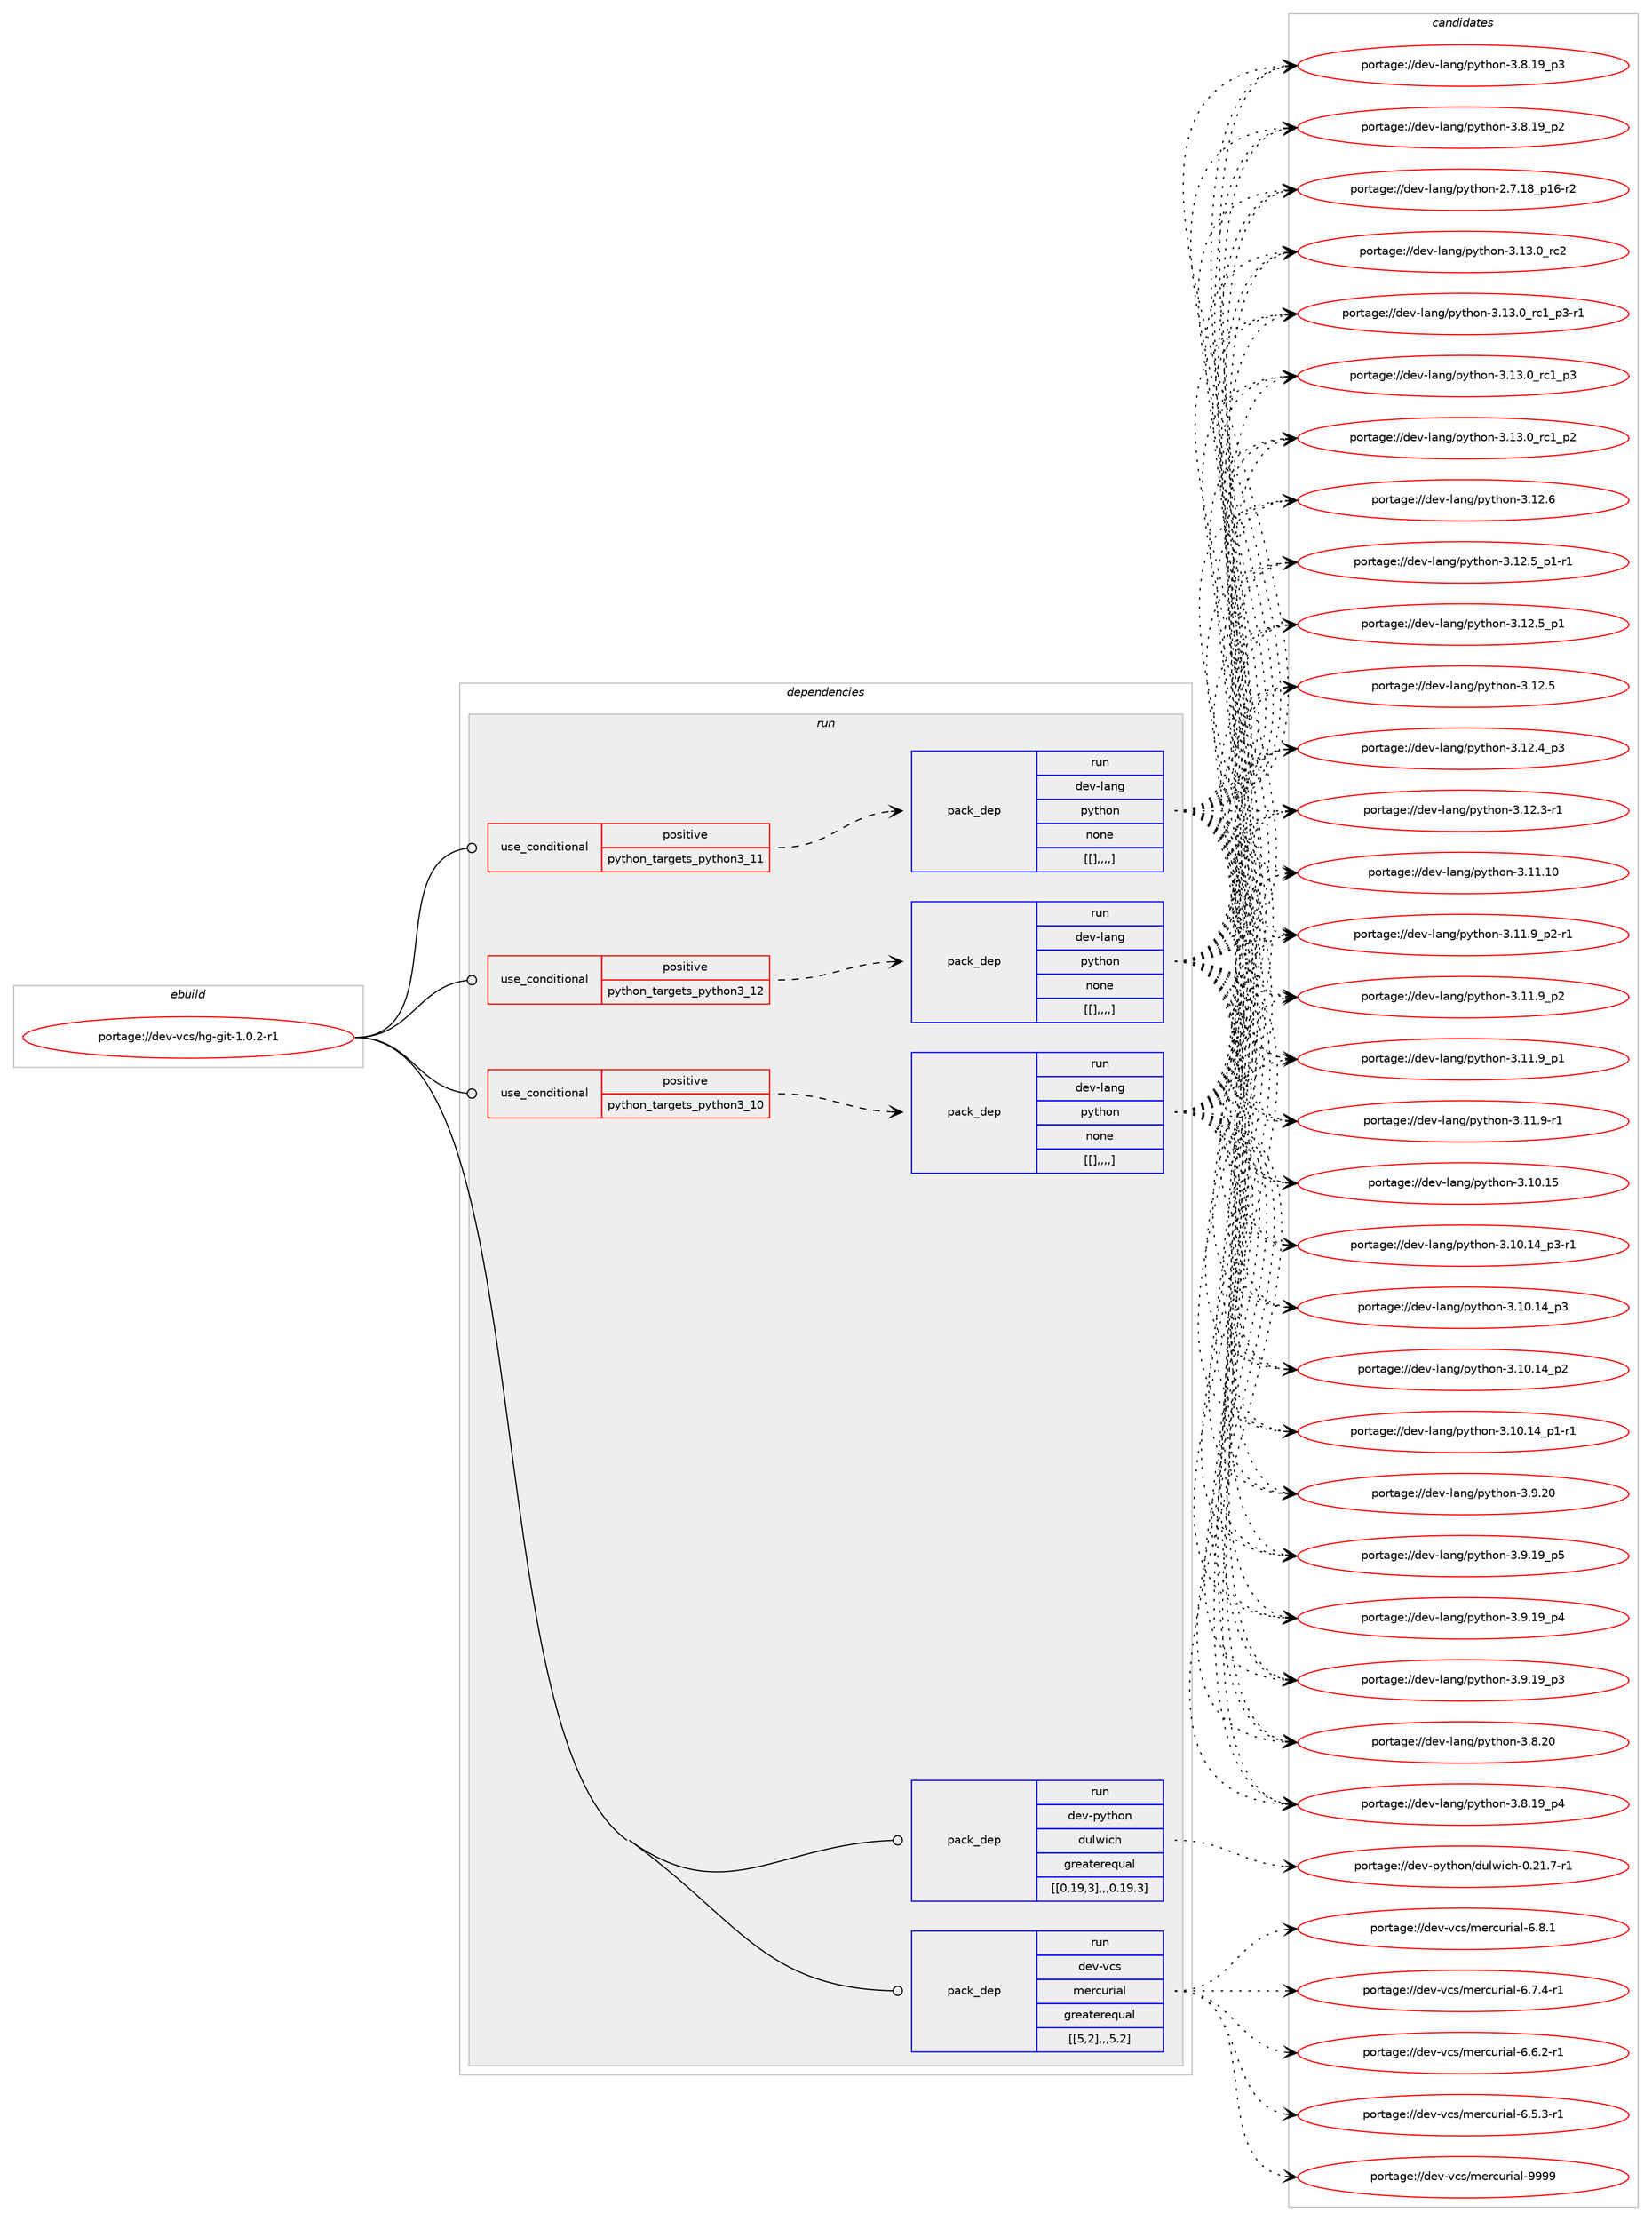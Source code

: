 digraph prolog {

# *************
# Graph options
# *************

newrank=true;
concentrate=true;
compound=true;
graph [rankdir=LR,fontname=Helvetica,fontsize=10,ranksep=1.5];#, ranksep=2.5, nodesep=0.2];
edge  [arrowhead=vee];
node  [fontname=Helvetica,fontsize=10];

# **********
# The ebuild
# **********

subgraph cluster_leftcol {
color=gray;
label=<<i>ebuild</i>>;
id [label="portage://dev-vcs/hg-git-1.0.2-r1", color=red, width=4, href="../dev-vcs/hg-git-1.0.2-r1.svg"];
}

# ****************
# The dependencies
# ****************

subgraph cluster_midcol {
color=gray;
label=<<i>dependencies</i>>;
subgraph cluster_compile {
fillcolor="#eeeeee";
style=filled;
label=<<i>compile</i>>;
}
subgraph cluster_compileandrun {
fillcolor="#eeeeee";
style=filled;
label=<<i>compile and run</i>>;
}
subgraph cluster_run {
fillcolor="#eeeeee";
style=filled;
label=<<i>run</i>>;
subgraph cond64363 {
dependency226485 [label=<<TABLE BORDER="0" CELLBORDER="1" CELLSPACING="0" CELLPADDING="4"><TR><TD ROWSPAN="3" CELLPADDING="10">use_conditional</TD></TR><TR><TD>positive</TD></TR><TR><TD>python_targets_python3_10</TD></TR></TABLE>>, shape=none, color=red];
subgraph pack160667 {
dependency226486 [label=<<TABLE BORDER="0" CELLBORDER="1" CELLSPACING="0" CELLPADDING="4" WIDTH="220"><TR><TD ROWSPAN="6" CELLPADDING="30">pack_dep</TD></TR><TR><TD WIDTH="110">run</TD></TR><TR><TD>dev-lang</TD></TR><TR><TD>python</TD></TR><TR><TD>none</TD></TR><TR><TD>[[],,,,]</TD></TR></TABLE>>, shape=none, color=blue];
}
dependency226485:e -> dependency226486:w [weight=20,style="dashed",arrowhead="vee"];
}
id:e -> dependency226485:w [weight=20,style="solid",arrowhead="odot"];
subgraph cond64364 {
dependency226487 [label=<<TABLE BORDER="0" CELLBORDER="1" CELLSPACING="0" CELLPADDING="4"><TR><TD ROWSPAN="3" CELLPADDING="10">use_conditional</TD></TR><TR><TD>positive</TD></TR><TR><TD>python_targets_python3_11</TD></TR></TABLE>>, shape=none, color=red];
subgraph pack160668 {
dependency226488 [label=<<TABLE BORDER="0" CELLBORDER="1" CELLSPACING="0" CELLPADDING="4" WIDTH="220"><TR><TD ROWSPAN="6" CELLPADDING="30">pack_dep</TD></TR><TR><TD WIDTH="110">run</TD></TR><TR><TD>dev-lang</TD></TR><TR><TD>python</TD></TR><TR><TD>none</TD></TR><TR><TD>[[],,,,]</TD></TR></TABLE>>, shape=none, color=blue];
}
dependency226487:e -> dependency226488:w [weight=20,style="dashed",arrowhead="vee"];
}
id:e -> dependency226487:w [weight=20,style="solid",arrowhead="odot"];
subgraph cond64365 {
dependency226489 [label=<<TABLE BORDER="0" CELLBORDER="1" CELLSPACING="0" CELLPADDING="4"><TR><TD ROWSPAN="3" CELLPADDING="10">use_conditional</TD></TR><TR><TD>positive</TD></TR><TR><TD>python_targets_python3_12</TD></TR></TABLE>>, shape=none, color=red];
subgraph pack160669 {
dependency226490 [label=<<TABLE BORDER="0" CELLBORDER="1" CELLSPACING="0" CELLPADDING="4" WIDTH="220"><TR><TD ROWSPAN="6" CELLPADDING="30">pack_dep</TD></TR><TR><TD WIDTH="110">run</TD></TR><TR><TD>dev-lang</TD></TR><TR><TD>python</TD></TR><TR><TD>none</TD></TR><TR><TD>[[],,,,]</TD></TR></TABLE>>, shape=none, color=blue];
}
dependency226489:e -> dependency226490:w [weight=20,style="dashed",arrowhead="vee"];
}
id:e -> dependency226489:w [weight=20,style="solid",arrowhead="odot"];
subgraph pack160670 {
dependency226491 [label=<<TABLE BORDER="0" CELLBORDER="1" CELLSPACING="0" CELLPADDING="4" WIDTH="220"><TR><TD ROWSPAN="6" CELLPADDING="30">pack_dep</TD></TR><TR><TD WIDTH="110">run</TD></TR><TR><TD>dev-python</TD></TR><TR><TD>dulwich</TD></TR><TR><TD>greaterequal</TD></TR><TR><TD>[[0,19,3],,,0.19.3]</TD></TR></TABLE>>, shape=none, color=blue];
}
id:e -> dependency226491:w [weight=20,style="solid",arrowhead="odot"];
subgraph pack160671 {
dependency226492 [label=<<TABLE BORDER="0" CELLBORDER="1" CELLSPACING="0" CELLPADDING="4" WIDTH="220"><TR><TD ROWSPAN="6" CELLPADDING="30">pack_dep</TD></TR><TR><TD WIDTH="110">run</TD></TR><TR><TD>dev-vcs</TD></TR><TR><TD>mercurial</TD></TR><TR><TD>greaterequal</TD></TR><TR><TD>[[5,2],,,5.2]</TD></TR></TABLE>>, shape=none, color=blue];
}
id:e -> dependency226492:w [weight=20,style="solid",arrowhead="odot"];
}
}

# **************
# The candidates
# **************

subgraph cluster_choices {
rank=same;
color=gray;
label=<<i>candidates</i>>;

subgraph choice160667 {
color=black;
nodesep=1;
choice10010111845108971101034711212111610411111045514649514648951149950 [label="portage://dev-lang/python-3.13.0_rc2", color=red, width=4,href="../dev-lang/python-3.13.0_rc2.svg"];
choice1001011184510897110103471121211161041111104551464951464895114994995112514511449 [label="portage://dev-lang/python-3.13.0_rc1_p3-r1", color=red, width=4,href="../dev-lang/python-3.13.0_rc1_p3-r1.svg"];
choice100101118451089711010347112121116104111110455146495146489511499499511251 [label="portage://dev-lang/python-3.13.0_rc1_p3", color=red, width=4,href="../dev-lang/python-3.13.0_rc1_p3.svg"];
choice100101118451089711010347112121116104111110455146495146489511499499511250 [label="portage://dev-lang/python-3.13.0_rc1_p2", color=red, width=4,href="../dev-lang/python-3.13.0_rc1_p2.svg"];
choice10010111845108971101034711212111610411111045514649504654 [label="portage://dev-lang/python-3.12.6", color=red, width=4,href="../dev-lang/python-3.12.6.svg"];
choice1001011184510897110103471121211161041111104551464950465395112494511449 [label="portage://dev-lang/python-3.12.5_p1-r1", color=red, width=4,href="../dev-lang/python-3.12.5_p1-r1.svg"];
choice100101118451089711010347112121116104111110455146495046539511249 [label="portage://dev-lang/python-3.12.5_p1", color=red, width=4,href="../dev-lang/python-3.12.5_p1.svg"];
choice10010111845108971101034711212111610411111045514649504653 [label="portage://dev-lang/python-3.12.5", color=red, width=4,href="../dev-lang/python-3.12.5.svg"];
choice100101118451089711010347112121116104111110455146495046529511251 [label="portage://dev-lang/python-3.12.4_p3", color=red, width=4,href="../dev-lang/python-3.12.4_p3.svg"];
choice100101118451089711010347112121116104111110455146495046514511449 [label="portage://dev-lang/python-3.12.3-r1", color=red, width=4,href="../dev-lang/python-3.12.3-r1.svg"];
choice1001011184510897110103471121211161041111104551464949464948 [label="portage://dev-lang/python-3.11.10", color=red, width=4,href="../dev-lang/python-3.11.10.svg"];
choice1001011184510897110103471121211161041111104551464949465795112504511449 [label="portage://dev-lang/python-3.11.9_p2-r1", color=red, width=4,href="../dev-lang/python-3.11.9_p2-r1.svg"];
choice100101118451089711010347112121116104111110455146494946579511250 [label="portage://dev-lang/python-3.11.9_p2", color=red, width=4,href="../dev-lang/python-3.11.9_p2.svg"];
choice100101118451089711010347112121116104111110455146494946579511249 [label="portage://dev-lang/python-3.11.9_p1", color=red, width=4,href="../dev-lang/python-3.11.9_p1.svg"];
choice100101118451089711010347112121116104111110455146494946574511449 [label="portage://dev-lang/python-3.11.9-r1", color=red, width=4,href="../dev-lang/python-3.11.9-r1.svg"];
choice1001011184510897110103471121211161041111104551464948464953 [label="portage://dev-lang/python-3.10.15", color=red, width=4,href="../dev-lang/python-3.10.15.svg"];
choice100101118451089711010347112121116104111110455146494846495295112514511449 [label="portage://dev-lang/python-3.10.14_p3-r1", color=red, width=4,href="../dev-lang/python-3.10.14_p3-r1.svg"];
choice10010111845108971101034711212111610411111045514649484649529511251 [label="portage://dev-lang/python-3.10.14_p3", color=red, width=4,href="../dev-lang/python-3.10.14_p3.svg"];
choice10010111845108971101034711212111610411111045514649484649529511250 [label="portage://dev-lang/python-3.10.14_p2", color=red, width=4,href="../dev-lang/python-3.10.14_p2.svg"];
choice100101118451089711010347112121116104111110455146494846495295112494511449 [label="portage://dev-lang/python-3.10.14_p1-r1", color=red, width=4,href="../dev-lang/python-3.10.14_p1-r1.svg"];
choice10010111845108971101034711212111610411111045514657465048 [label="portage://dev-lang/python-3.9.20", color=red, width=4,href="../dev-lang/python-3.9.20.svg"];
choice100101118451089711010347112121116104111110455146574649579511253 [label="portage://dev-lang/python-3.9.19_p5", color=red, width=4,href="../dev-lang/python-3.9.19_p5.svg"];
choice100101118451089711010347112121116104111110455146574649579511252 [label="portage://dev-lang/python-3.9.19_p4", color=red, width=4,href="../dev-lang/python-3.9.19_p4.svg"];
choice100101118451089711010347112121116104111110455146574649579511251 [label="portage://dev-lang/python-3.9.19_p3", color=red, width=4,href="../dev-lang/python-3.9.19_p3.svg"];
choice10010111845108971101034711212111610411111045514656465048 [label="portage://dev-lang/python-3.8.20", color=red, width=4,href="../dev-lang/python-3.8.20.svg"];
choice100101118451089711010347112121116104111110455146564649579511252 [label="portage://dev-lang/python-3.8.19_p4", color=red, width=4,href="../dev-lang/python-3.8.19_p4.svg"];
choice100101118451089711010347112121116104111110455146564649579511251 [label="portage://dev-lang/python-3.8.19_p3", color=red, width=4,href="../dev-lang/python-3.8.19_p3.svg"];
choice100101118451089711010347112121116104111110455146564649579511250 [label="portage://dev-lang/python-3.8.19_p2", color=red, width=4,href="../dev-lang/python-3.8.19_p2.svg"];
choice100101118451089711010347112121116104111110455046554649569511249544511450 [label="portage://dev-lang/python-2.7.18_p16-r2", color=red, width=4,href="../dev-lang/python-2.7.18_p16-r2.svg"];
dependency226486:e -> choice10010111845108971101034711212111610411111045514649514648951149950:w [style=dotted,weight="100"];
dependency226486:e -> choice1001011184510897110103471121211161041111104551464951464895114994995112514511449:w [style=dotted,weight="100"];
dependency226486:e -> choice100101118451089711010347112121116104111110455146495146489511499499511251:w [style=dotted,weight="100"];
dependency226486:e -> choice100101118451089711010347112121116104111110455146495146489511499499511250:w [style=dotted,weight="100"];
dependency226486:e -> choice10010111845108971101034711212111610411111045514649504654:w [style=dotted,weight="100"];
dependency226486:e -> choice1001011184510897110103471121211161041111104551464950465395112494511449:w [style=dotted,weight="100"];
dependency226486:e -> choice100101118451089711010347112121116104111110455146495046539511249:w [style=dotted,weight="100"];
dependency226486:e -> choice10010111845108971101034711212111610411111045514649504653:w [style=dotted,weight="100"];
dependency226486:e -> choice100101118451089711010347112121116104111110455146495046529511251:w [style=dotted,weight="100"];
dependency226486:e -> choice100101118451089711010347112121116104111110455146495046514511449:w [style=dotted,weight="100"];
dependency226486:e -> choice1001011184510897110103471121211161041111104551464949464948:w [style=dotted,weight="100"];
dependency226486:e -> choice1001011184510897110103471121211161041111104551464949465795112504511449:w [style=dotted,weight="100"];
dependency226486:e -> choice100101118451089711010347112121116104111110455146494946579511250:w [style=dotted,weight="100"];
dependency226486:e -> choice100101118451089711010347112121116104111110455146494946579511249:w [style=dotted,weight="100"];
dependency226486:e -> choice100101118451089711010347112121116104111110455146494946574511449:w [style=dotted,weight="100"];
dependency226486:e -> choice1001011184510897110103471121211161041111104551464948464953:w [style=dotted,weight="100"];
dependency226486:e -> choice100101118451089711010347112121116104111110455146494846495295112514511449:w [style=dotted,weight="100"];
dependency226486:e -> choice10010111845108971101034711212111610411111045514649484649529511251:w [style=dotted,weight="100"];
dependency226486:e -> choice10010111845108971101034711212111610411111045514649484649529511250:w [style=dotted,weight="100"];
dependency226486:e -> choice100101118451089711010347112121116104111110455146494846495295112494511449:w [style=dotted,weight="100"];
dependency226486:e -> choice10010111845108971101034711212111610411111045514657465048:w [style=dotted,weight="100"];
dependency226486:e -> choice100101118451089711010347112121116104111110455146574649579511253:w [style=dotted,weight="100"];
dependency226486:e -> choice100101118451089711010347112121116104111110455146574649579511252:w [style=dotted,weight="100"];
dependency226486:e -> choice100101118451089711010347112121116104111110455146574649579511251:w [style=dotted,weight="100"];
dependency226486:e -> choice10010111845108971101034711212111610411111045514656465048:w [style=dotted,weight="100"];
dependency226486:e -> choice100101118451089711010347112121116104111110455146564649579511252:w [style=dotted,weight="100"];
dependency226486:e -> choice100101118451089711010347112121116104111110455146564649579511251:w [style=dotted,weight="100"];
dependency226486:e -> choice100101118451089711010347112121116104111110455146564649579511250:w [style=dotted,weight="100"];
dependency226486:e -> choice100101118451089711010347112121116104111110455046554649569511249544511450:w [style=dotted,weight="100"];
}
subgraph choice160668 {
color=black;
nodesep=1;
choice10010111845108971101034711212111610411111045514649514648951149950 [label="portage://dev-lang/python-3.13.0_rc2", color=red, width=4,href="../dev-lang/python-3.13.0_rc2.svg"];
choice1001011184510897110103471121211161041111104551464951464895114994995112514511449 [label="portage://dev-lang/python-3.13.0_rc1_p3-r1", color=red, width=4,href="../dev-lang/python-3.13.0_rc1_p3-r1.svg"];
choice100101118451089711010347112121116104111110455146495146489511499499511251 [label="portage://dev-lang/python-3.13.0_rc1_p3", color=red, width=4,href="../dev-lang/python-3.13.0_rc1_p3.svg"];
choice100101118451089711010347112121116104111110455146495146489511499499511250 [label="portage://dev-lang/python-3.13.0_rc1_p2", color=red, width=4,href="../dev-lang/python-3.13.0_rc1_p2.svg"];
choice10010111845108971101034711212111610411111045514649504654 [label="portage://dev-lang/python-3.12.6", color=red, width=4,href="../dev-lang/python-3.12.6.svg"];
choice1001011184510897110103471121211161041111104551464950465395112494511449 [label="portage://dev-lang/python-3.12.5_p1-r1", color=red, width=4,href="../dev-lang/python-3.12.5_p1-r1.svg"];
choice100101118451089711010347112121116104111110455146495046539511249 [label="portage://dev-lang/python-3.12.5_p1", color=red, width=4,href="../dev-lang/python-3.12.5_p1.svg"];
choice10010111845108971101034711212111610411111045514649504653 [label="portage://dev-lang/python-3.12.5", color=red, width=4,href="../dev-lang/python-3.12.5.svg"];
choice100101118451089711010347112121116104111110455146495046529511251 [label="portage://dev-lang/python-3.12.4_p3", color=red, width=4,href="../dev-lang/python-3.12.4_p3.svg"];
choice100101118451089711010347112121116104111110455146495046514511449 [label="portage://dev-lang/python-3.12.3-r1", color=red, width=4,href="../dev-lang/python-3.12.3-r1.svg"];
choice1001011184510897110103471121211161041111104551464949464948 [label="portage://dev-lang/python-3.11.10", color=red, width=4,href="../dev-lang/python-3.11.10.svg"];
choice1001011184510897110103471121211161041111104551464949465795112504511449 [label="portage://dev-lang/python-3.11.9_p2-r1", color=red, width=4,href="../dev-lang/python-3.11.9_p2-r1.svg"];
choice100101118451089711010347112121116104111110455146494946579511250 [label="portage://dev-lang/python-3.11.9_p2", color=red, width=4,href="../dev-lang/python-3.11.9_p2.svg"];
choice100101118451089711010347112121116104111110455146494946579511249 [label="portage://dev-lang/python-3.11.9_p1", color=red, width=4,href="../dev-lang/python-3.11.9_p1.svg"];
choice100101118451089711010347112121116104111110455146494946574511449 [label="portage://dev-lang/python-3.11.9-r1", color=red, width=4,href="../dev-lang/python-3.11.9-r1.svg"];
choice1001011184510897110103471121211161041111104551464948464953 [label="portage://dev-lang/python-3.10.15", color=red, width=4,href="../dev-lang/python-3.10.15.svg"];
choice100101118451089711010347112121116104111110455146494846495295112514511449 [label="portage://dev-lang/python-3.10.14_p3-r1", color=red, width=4,href="../dev-lang/python-3.10.14_p3-r1.svg"];
choice10010111845108971101034711212111610411111045514649484649529511251 [label="portage://dev-lang/python-3.10.14_p3", color=red, width=4,href="../dev-lang/python-3.10.14_p3.svg"];
choice10010111845108971101034711212111610411111045514649484649529511250 [label="portage://dev-lang/python-3.10.14_p2", color=red, width=4,href="../dev-lang/python-3.10.14_p2.svg"];
choice100101118451089711010347112121116104111110455146494846495295112494511449 [label="portage://dev-lang/python-3.10.14_p1-r1", color=red, width=4,href="../dev-lang/python-3.10.14_p1-r1.svg"];
choice10010111845108971101034711212111610411111045514657465048 [label="portage://dev-lang/python-3.9.20", color=red, width=4,href="../dev-lang/python-3.9.20.svg"];
choice100101118451089711010347112121116104111110455146574649579511253 [label="portage://dev-lang/python-3.9.19_p5", color=red, width=4,href="../dev-lang/python-3.9.19_p5.svg"];
choice100101118451089711010347112121116104111110455146574649579511252 [label="portage://dev-lang/python-3.9.19_p4", color=red, width=4,href="../dev-lang/python-3.9.19_p4.svg"];
choice100101118451089711010347112121116104111110455146574649579511251 [label="portage://dev-lang/python-3.9.19_p3", color=red, width=4,href="../dev-lang/python-3.9.19_p3.svg"];
choice10010111845108971101034711212111610411111045514656465048 [label="portage://dev-lang/python-3.8.20", color=red, width=4,href="../dev-lang/python-3.8.20.svg"];
choice100101118451089711010347112121116104111110455146564649579511252 [label="portage://dev-lang/python-3.8.19_p4", color=red, width=4,href="../dev-lang/python-3.8.19_p4.svg"];
choice100101118451089711010347112121116104111110455146564649579511251 [label="portage://dev-lang/python-3.8.19_p3", color=red, width=4,href="../dev-lang/python-3.8.19_p3.svg"];
choice100101118451089711010347112121116104111110455146564649579511250 [label="portage://dev-lang/python-3.8.19_p2", color=red, width=4,href="../dev-lang/python-3.8.19_p2.svg"];
choice100101118451089711010347112121116104111110455046554649569511249544511450 [label="portage://dev-lang/python-2.7.18_p16-r2", color=red, width=4,href="../dev-lang/python-2.7.18_p16-r2.svg"];
dependency226488:e -> choice10010111845108971101034711212111610411111045514649514648951149950:w [style=dotted,weight="100"];
dependency226488:e -> choice1001011184510897110103471121211161041111104551464951464895114994995112514511449:w [style=dotted,weight="100"];
dependency226488:e -> choice100101118451089711010347112121116104111110455146495146489511499499511251:w [style=dotted,weight="100"];
dependency226488:e -> choice100101118451089711010347112121116104111110455146495146489511499499511250:w [style=dotted,weight="100"];
dependency226488:e -> choice10010111845108971101034711212111610411111045514649504654:w [style=dotted,weight="100"];
dependency226488:e -> choice1001011184510897110103471121211161041111104551464950465395112494511449:w [style=dotted,weight="100"];
dependency226488:e -> choice100101118451089711010347112121116104111110455146495046539511249:w [style=dotted,weight="100"];
dependency226488:e -> choice10010111845108971101034711212111610411111045514649504653:w [style=dotted,weight="100"];
dependency226488:e -> choice100101118451089711010347112121116104111110455146495046529511251:w [style=dotted,weight="100"];
dependency226488:e -> choice100101118451089711010347112121116104111110455146495046514511449:w [style=dotted,weight="100"];
dependency226488:e -> choice1001011184510897110103471121211161041111104551464949464948:w [style=dotted,weight="100"];
dependency226488:e -> choice1001011184510897110103471121211161041111104551464949465795112504511449:w [style=dotted,weight="100"];
dependency226488:e -> choice100101118451089711010347112121116104111110455146494946579511250:w [style=dotted,weight="100"];
dependency226488:e -> choice100101118451089711010347112121116104111110455146494946579511249:w [style=dotted,weight="100"];
dependency226488:e -> choice100101118451089711010347112121116104111110455146494946574511449:w [style=dotted,weight="100"];
dependency226488:e -> choice1001011184510897110103471121211161041111104551464948464953:w [style=dotted,weight="100"];
dependency226488:e -> choice100101118451089711010347112121116104111110455146494846495295112514511449:w [style=dotted,weight="100"];
dependency226488:e -> choice10010111845108971101034711212111610411111045514649484649529511251:w [style=dotted,weight="100"];
dependency226488:e -> choice10010111845108971101034711212111610411111045514649484649529511250:w [style=dotted,weight="100"];
dependency226488:e -> choice100101118451089711010347112121116104111110455146494846495295112494511449:w [style=dotted,weight="100"];
dependency226488:e -> choice10010111845108971101034711212111610411111045514657465048:w [style=dotted,weight="100"];
dependency226488:e -> choice100101118451089711010347112121116104111110455146574649579511253:w [style=dotted,weight="100"];
dependency226488:e -> choice100101118451089711010347112121116104111110455146574649579511252:w [style=dotted,weight="100"];
dependency226488:e -> choice100101118451089711010347112121116104111110455146574649579511251:w [style=dotted,weight="100"];
dependency226488:e -> choice10010111845108971101034711212111610411111045514656465048:w [style=dotted,weight="100"];
dependency226488:e -> choice100101118451089711010347112121116104111110455146564649579511252:w [style=dotted,weight="100"];
dependency226488:e -> choice100101118451089711010347112121116104111110455146564649579511251:w [style=dotted,weight="100"];
dependency226488:e -> choice100101118451089711010347112121116104111110455146564649579511250:w [style=dotted,weight="100"];
dependency226488:e -> choice100101118451089711010347112121116104111110455046554649569511249544511450:w [style=dotted,weight="100"];
}
subgraph choice160669 {
color=black;
nodesep=1;
choice10010111845108971101034711212111610411111045514649514648951149950 [label="portage://dev-lang/python-3.13.0_rc2", color=red, width=4,href="../dev-lang/python-3.13.0_rc2.svg"];
choice1001011184510897110103471121211161041111104551464951464895114994995112514511449 [label="portage://dev-lang/python-3.13.0_rc1_p3-r1", color=red, width=4,href="../dev-lang/python-3.13.0_rc1_p3-r1.svg"];
choice100101118451089711010347112121116104111110455146495146489511499499511251 [label="portage://dev-lang/python-3.13.0_rc1_p3", color=red, width=4,href="../dev-lang/python-3.13.0_rc1_p3.svg"];
choice100101118451089711010347112121116104111110455146495146489511499499511250 [label="portage://dev-lang/python-3.13.0_rc1_p2", color=red, width=4,href="../dev-lang/python-3.13.0_rc1_p2.svg"];
choice10010111845108971101034711212111610411111045514649504654 [label="portage://dev-lang/python-3.12.6", color=red, width=4,href="../dev-lang/python-3.12.6.svg"];
choice1001011184510897110103471121211161041111104551464950465395112494511449 [label="portage://dev-lang/python-3.12.5_p1-r1", color=red, width=4,href="../dev-lang/python-3.12.5_p1-r1.svg"];
choice100101118451089711010347112121116104111110455146495046539511249 [label="portage://dev-lang/python-3.12.5_p1", color=red, width=4,href="../dev-lang/python-3.12.5_p1.svg"];
choice10010111845108971101034711212111610411111045514649504653 [label="portage://dev-lang/python-3.12.5", color=red, width=4,href="../dev-lang/python-3.12.5.svg"];
choice100101118451089711010347112121116104111110455146495046529511251 [label="portage://dev-lang/python-3.12.4_p3", color=red, width=4,href="../dev-lang/python-3.12.4_p3.svg"];
choice100101118451089711010347112121116104111110455146495046514511449 [label="portage://dev-lang/python-3.12.3-r1", color=red, width=4,href="../dev-lang/python-3.12.3-r1.svg"];
choice1001011184510897110103471121211161041111104551464949464948 [label="portage://dev-lang/python-3.11.10", color=red, width=4,href="../dev-lang/python-3.11.10.svg"];
choice1001011184510897110103471121211161041111104551464949465795112504511449 [label="portage://dev-lang/python-3.11.9_p2-r1", color=red, width=4,href="../dev-lang/python-3.11.9_p2-r1.svg"];
choice100101118451089711010347112121116104111110455146494946579511250 [label="portage://dev-lang/python-3.11.9_p2", color=red, width=4,href="../dev-lang/python-3.11.9_p2.svg"];
choice100101118451089711010347112121116104111110455146494946579511249 [label="portage://dev-lang/python-3.11.9_p1", color=red, width=4,href="../dev-lang/python-3.11.9_p1.svg"];
choice100101118451089711010347112121116104111110455146494946574511449 [label="portage://dev-lang/python-3.11.9-r1", color=red, width=4,href="../dev-lang/python-3.11.9-r1.svg"];
choice1001011184510897110103471121211161041111104551464948464953 [label="portage://dev-lang/python-3.10.15", color=red, width=4,href="../dev-lang/python-3.10.15.svg"];
choice100101118451089711010347112121116104111110455146494846495295112514511449 [label="portage://dev-lang/python-3.10.14_p3-r1", color=red, width=4,href="../dev-lang/python-3.10.14_p3-r1.svg"];
choice10010111845108971101034711212111610411111045514649484649529511251 [label="portage://dev-lang/python-3.10.14_p3", color=red, width=4,href="../dev-lang/python-3.10.14_p3.svg"];
choice10010111845108971101034711212111610411111045514649484649529511250 [label="portage://dev-lang/python-3.10.14_p2", color=red, width=4,href="../dev-lang/python-3.10.14_p2.svg"];
choice100101118451089711010347112121116104111110455146494846495295112494511449 [label="portage://dev-lang/python-3.10.14_p1-r1", color=red, width=4,href="../dev-lang/python-3.10.14_p1-r1.svg"];
choice10010111845108971101034711212111610411111045514657465048 [label="portage://dev-lang/python-3.9.20", color=red, width=4,href="../dev-lang/python-3.9.20.svg"];
choice100101118451089711010347112121116104111110455146574649579511253 [label="portage://dev-lang/python-3.9.19_p5", color=red, width=4,href="../dev-lang/python-3.9.19_p5.svg"];
choice100101118451089711010347112121116104111110455146574649579511252 [label="portage://dev-lang/python-3.9.19_p4", color=red, width=4,href="../dev-lang/python-3.9.19_p4.svg"];
choice100101118451089711010347112121116104111110455146574649579511251 [label="portage://dev-lang/python-3.9.19_p3", color=red, width=4,href="../dev-lang/python-3.9.19_p3.svg"];
choice10010111845108971101034711212111610411111045514656465048 [label="portage://dev-lang/python-3.8.20", color=red, width=4,href="../dev-lang/python-3.8.20.svg"];
choice100101118451089711010347112121116104111110455146564649579511252 [label="portage://dev-lang/python-3.8.19_p4", color=red, width=4,href="../dev-lang/python-3.8.19_p4.svg"];
choice100101118451089711010347112121116104111110455146564649579511251 [label="portage://dev-lang/python-3.8.19_p3", color=red, width=4,href="../dev-lang/python-3.8.19_p3.svg"];
choice100101118451089711010347112121116104111110455146564649579511250 [label="portage://dev-lang/python-3.8.19_p2", color=red, width=4,href="../dev-lang/python-3.8.19_p2.svg"];
choice100101118451089711010347112121116104111110455046554649569511249544511450 [label="portage://dev-lang/python-2.7.18_p16-r2", color=red, width=4,href="../dev-lang/python-2.7.18_p16-r2.svg"];
dependency226490:e -> choice10010111845108971101034711212111610411111045514649514648951149950:w [style=dotted,weight="100"];
dependency226490:e -> choice1001011184510897110103471121211161041111104551464951464895114994995112514511449:w [style=dotted,weight="100"];
dependency226490:e -> choice100101118451089711010347112121116104111110455146495146489511499499511251:w [style=dotted,weight="100"];
dependency226490:e -> choice100101118451089711010347112121116104111110455146495146489511499499511250:w [style=dotted,weight="100"];
dependency226490:e -> choice10010111845108971101034711212111610411111045514649504654:w [style=dotted,weight="100"];
dependency226490:e -> choice1001011184510897110103471121211161041111104551464950465395112494511449:w [style=dotted,weight="100"];
dependency226490:e -> choice100101118451089711010347112121116104111110455146495046539511249:w [style=dotted,weight="100"];
dependency226490:e -> choice10010111845108971101034711212111610411111045514649504653:w [style=dotted,weight="100"];
dependency226490:e -> choice100101118451089711010347112121116104111110455146495046529511251:w [style=dotted,weight="100"];
dependency226490:e -> choice100101118451089711010347112121116104111110455146495046514511449:w [style=dotted,weight="100"];
dependency226490:e -> choice1001011184510897110103471121211161041111104551464949464948:w [style=dotted,weight="100"];
dependency226490:e -> choice1001011184510897110103471121211161041111104551464949465795112504511449:w [style=dotted,weight="100"];
dependency226490:e -> choice100101118451089711010347112121116104111110455146494946579511250:w [style=dotted,weight="100"];
dependency226490:e -> choice100101118451089711010347112121116104111110455146494946579511249:w [style=dotted,weight="100"];
dependency226490:e -> choice100101118451089711010347112121116104111110455146494946574511449:w [style=dotted,weight="100"];
dependency226490:e -> choice1001011184510897110103471121211161041111104551464948464953:w [style=dotted,weight="100"];
dependency226490:e -> choice100101118451089711010347112121116104111110455146494846495295112514511449:w [style=dotted,weight="100"];
dependency226490:e -> choice10010111845108971101034711212111610411111045514649484649529511251:w [style=dotted,weight="100"];
dependency226490:e -> choice10010111845108971101034711212111610411111045514649484649529511250:w [style=dotted,weight="100"];
dependency226490:e -> choice100101118451089711010347112121116104111110455146494846495295112494511449:w [style=dotted,weight="100"];
dependency226490:e -> choice10010111845108971101034711212111610411111045514657465048:w [style=dotted,weight="100"];
dependency226490:e -> choice100101118451089711010347112121116104111110455146574649579511253:w [style=dotted,weight="100"];
dependency226490:e -> choice100101118451089711010347112121116104111110455146574649579511252:w [style=dotted,weight="100"];
dependency226490:e -> choice100101118451089711010347112121116104111110455146574649579511251:w [style=dotted,weight="100"];
dependency226490:e -> choice10010111845108971101034711212111610411111045514656465048:w [style=dotted,weight="100"];
dependency226490:e -> choice100101118451089711010347112121116104111110455146564649579511252:w [style=dotted,weight="100"];
dependency226490:e -> choice100101118451089711010347112121116104111110455146564649579511251:w [style=dotted,weight="100"];
dependency226490:e -> choice100101118451089711010347112121116104111110455146564649579511250:w [style=dotted,weight="100"];
dependency226490:e -> choice100101118451089711010347112121116104111110455046554649569511249544511450:w [style=dotted,weight="100"];
}
subgraph choice160670 {
color=black;
nodesep=1;
choice100101118451121211161041111104710011710811910599104454846504946554511449 [label="portage://dev-python/dulwich-0.21.7-r1", color=red, width=4,href="../dev-python/dulwich-0.21.7-r1.svg"];
dependency226491:e -> choice100101118451121211161041111104710011710811910599104454846504946554511449:w [style=dotted,weight="100"];
}
subgraph choice160671 {
color=black;
nodesep=1;
choice10010111845118991154710910111499117114105971084557575757 [label="portage://dev-vcs/mercurial-9999", color=red, width=4,href="../dev-vcs/mercurial-9999.svg"];
choice1001011184511899115471091011149911711410597108455446564649 [label="portage://dev-vcs/mercurial-6.8.1", color=red, width=4,href="../dev-vcs/mercurial-6.8.1.svg"];
choice10010111845118991154710910111499117114105971084554465546524511449 [label="portage://dev-vcs/mercurial-6.7.4-r1", color=red, width=4,href="../dev-vcs/mercurial-6.7.4-r1.svg"];
choice10010111845118991154710910111499117114105971084554465446504511449 [label="portage://dev-vcs/mercurial-6.6.2-r1", color=red, width=4,href="../dev-vcs/mercurial-6.6.2-r1.svg"];
choice10010111845118991154710910111499117114105971084554465346514511449 [label="portage://dev-vcs/mercurial-6.5.3-r1", color=red, width=4,href="../dev-vcs/mercurial-6.5.3-r1.svg"];
dependency226492:e -> choice10010111845118991154710910111499117114105971084557575757:w [style=dotted,weight="100"];
dependency226492:e -> choice1001011184511899115471091011149911711410597108455446564649:w [style=dotted,weight="100"];
dependency226492:e -> choice10010111845118991154710910111499117114105971084554465546524511449:w [style=dotted,weight="100"];
dependency226492:e -> choice10010111845118991154710910111499117114105971084554465446504511449:w [style=dotted,weight="100"];
dependency226492:e -> choice10010111845118991154710910111499117114105971084554465346514511449:w [style=dotted,weight="100"];
}
}

}
